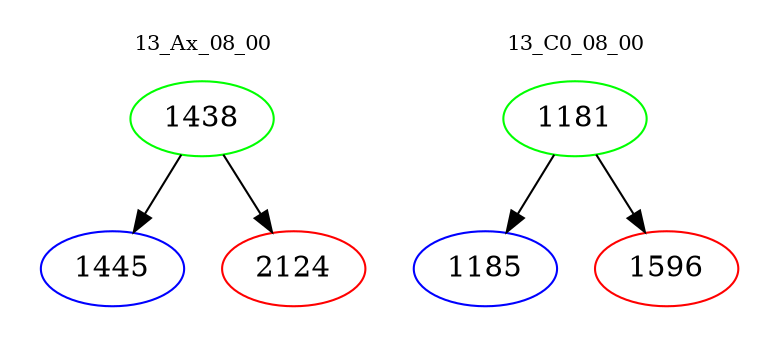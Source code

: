 digraph{
subgraph cluster_0 {
color = white
label = "13_Ax_08_00";
fontsize=10;
T0_1438 [label="1438", color="green"]
T0_1438 -> T0_1445 [color="black"]
T0_1445 [label="1445", color="blue"]
T0_1438 -> T0_2124 [color="black"]
T0_2124 [label="2124", color="red"]
}
subgraph cluster_1 {
color = white
label = "13_C0_08_00";
fontsize=10;
T1_1181 [label="1181", color="green"]
T1_1181 -> T1_1185 [color="black"]
T1_1185 [label="1185", color="blue"]
T1_1181 -> T1_1596 [color="black"]
T1_1596 [label="1596", color="red"]
}
}
